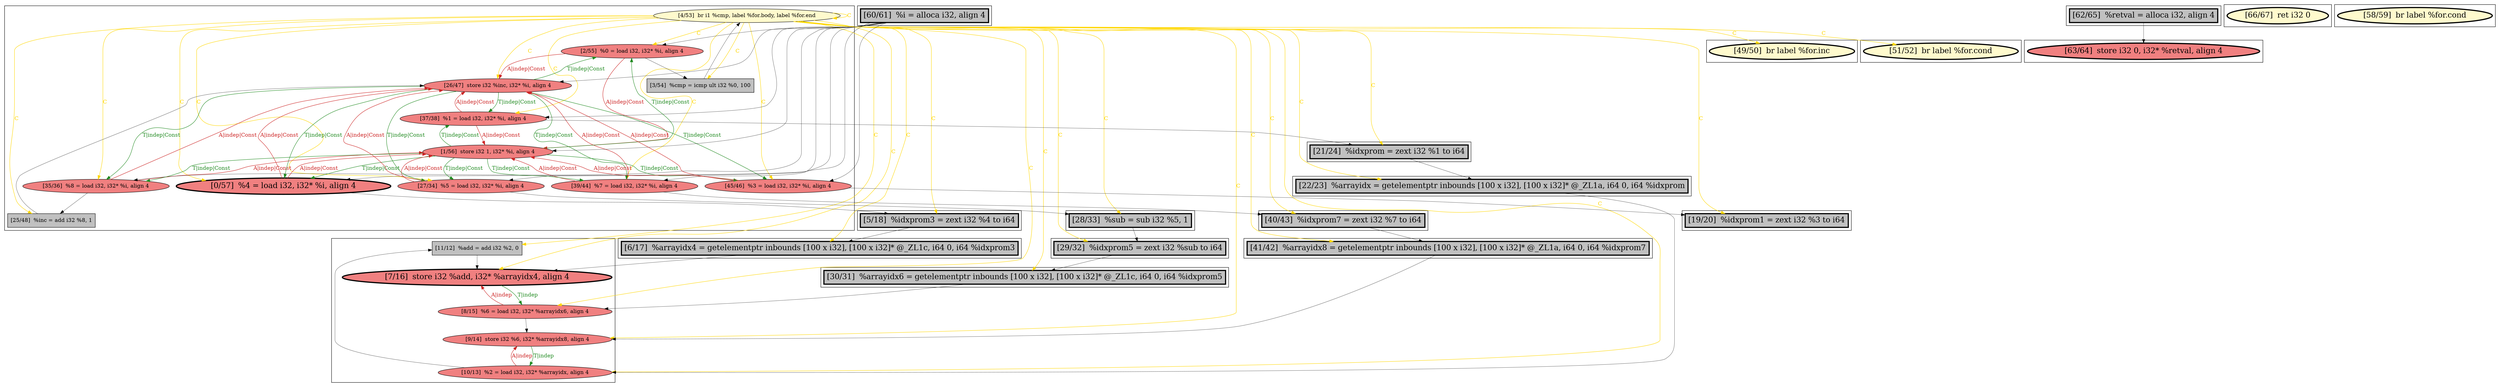 
digraph G {



node146->node125 [style=solid,color=gold,label="C",penwidth=1.0,fontcolor=gold ]
node146->node130 [style=solid,color=gold,label="C",penwidth=1.0,fontcolor=gold ]
node146->node154 [style=solid,color=gold,label="C",penwidth=1.0,fontcolor=gold ]
node146->node131 [style=solid,color=gold,label="C",penwidth=1.0,fontcolor=gold ]
node146->node146 [style=solid,color=gold,label="C",penwidth=1.0,fontcolor=gold ]
node146->node148 [style=solid,color=gold,label="C",penwidth=1.0,fontcolor=gold ]
node146->node123 [style=solid,color=gold,label="C",penwidth=1.0,fontcolor=gold ]
node146->node141 [style=solid,color=gold,label="C",penwidth=1.0,fontcolor=gold ]
node151->node122 [style=solid,color=black,label="",penwidth=0.5,fontcolor=black ]
node141->node143 [style=solid,color=forestgreen,label="T|indep|Const",penwidth=1.0,fontcolor=forestgreen ]
node137->node152 [style=solid,color=black,label="",penwidth=0.5,fontcolor=black ]
node141->node139 [style=solid,color=forestgreen,label="T|indep|Const",penwidth=1.0,fontcolor=forestgreen ]
node153->node142 [style=solid,color=black,label="",penwidth=0.5,fontcolor=black ]
node146->node143 [style=solid,color=gold,label="C",penwidth=1.0,fontcolor=gold ]
node144->node141 [style=solid,color=firebrick3,label="A|indep|Const",penwidth=1.0,fontcolor=firebrick3 ]
node143->node140 [style=solid,color=black,label="",penwidth=0.5,fontcolor=black ]
node142->node143 [style=solid,color=forestgreen,label="T|indep|Const",penwidth=1.0,fontcolor=forestgreen ]
node123->node122 [style=solid,color=firebrick3,label="A|indep",penwidth=1.0,fontcolor=firebrick3 ]
node141->node144 [style=solid,color=forestgreen,label="T|indep|Const",penwidth=1.0,fontcolor=forestgreen ]
node152->node121 [style=solid,color=black,label="",penwidth=0.5,fontcolor=black ]
node121->node122 [style=solid,color=black,label="",penwidth=0.5,fontcolor=black ]
node142->node145 [style=solid,color=forestgreen,label="T|indep|Const",penwidth=1.0,fontcolor=forestgreen ]
node153->node149 [style=solid,color=black,label="",penwidth=0.5,fontcolor=black ]
node153->node141 [style=solid,color=black,label="",penwidth=0.5,fontcolor=black ]
node153->node148 [style=solid,color=black,label="",penwidth=0.5,fontcolor=black ]
node125->node124 [style=solid,color=black,label="",penwidth=0.5,fontcolor=black ]
node140->node141 [style=solid,color=black,label="",penwidth=0.5,fontcolor=black ]
node154->node123 [style=solid,color=black,label="",penwidth=0.5,fontcolor=black ]
node148->node150 [style=solid,color=black,label="",penwidth=0.5,fontcolor=black ]
node153->node143 [style=solid,color=black,label="",penwidth=0.5,fontcolor=black ]
node146->node137 [style=solid,color=gold,label="C",penwidth=1.0,fontcolor=gold ]
node146->node152 [style=solid,color=gold,label="C",penwidth=1.0,fontcolor=gold ]
node141->node147 [style=solid,color=forestgreen,label="T|indep|Const",penwidth=1.0,fontcolor=forestgreen ]
node141->node148 [style=solid,color=forestgreen,label="T|indep|Const",penwidth=1.0,fontcolor=forestgreen ]
node136->node132 [style=solid,color=black,label="",penwidth=0.5,fontcolor=black ]
node149->node141 [style=solid,color=firebrick3,label="A|indep|Const",penwidth=1.0,fontcolor=firebrick3 ]
node153->node147 [style=solid,color=black,label="",penwidth=0.5,fontcolor=black ]
node146->node121 [style=solid,color=gold,label="C",penwidth=1.0,fontcolor=gold ]
node144->node129 [style=solid,color=black,label="",penwidth=0.5,fontcolor=black ]
node146->node135 [style=solid,color=gold,label="C",penwidth=1.0,fontcolor=gold ]
node146->node144 [style=solid,color=gold,label="C",penwidth=1.0,fontcolor=gold ]
node146->node151 [style=solid,color=gold,label="C",penwidth=1.0,fontcolor=gold ]
node150->node146 [style=solid,color=black,label="",penwidth=0.5,fontcolor=black ]
node142->node148 [style=solid,color=forestgreen,label="T|indep|Const",penwidth=1.0,fontcolor=forestgreen ]
node146->node149 [style=solid,color=gold,label="C",penwidth=1.0,fontcolor=gold ]
node142->node139 [style=solid,color=forestgreen,label="T|indep|Const",penwidth=1.0,fontcolor=forestgreen ]
node146->node129 [style=solid,color=gold,label="C",penwidth=1.0,fontcolor=gold ]
node146->node139 [style=solid,color=gold,label="C",penwidth=1.0,fontcolor=gold ]
node146->node122 [style=solid,color=gold,label="C",penwidth=1.0,fontcolor=gold ]
node146->node124 [style=solid,color=gold,label="C",penwidth=1.0,fontcolor=gold ]
node123->node125 [style=solid,color=black,label="",penwidth=0.5,fontcolor=black ]
node149->node142 [style=solid,color=firebrick3,label="A|indep|Const",penwidth=1.0,fontcolor=firebrick3 ]
node146->node127 [style=solid,color=gold,label="C",penwidth=1.0,fontcolor=gold ]
node141->node145 [style=solid,color=forestgreen,label="T|indep|Const",penwidth=1.0,fontcolor=forestgreen ]
node143->node141 [style=solid,color=firebrick3,label="A|indep|Const",penwidth=1.0,fontcolor=firebrick3 ]
node145->node141 [style=solid,color=firebrick3,label="A|indep|Const",penwidth=1.0,fontcolor=firebrick3 ]
node122->node123 [style=solid,color=forestgreen,label="T|indep",penwidth=1.0,fontcolor=forestgreen ]
node131->node154 [style=solid,color=black,label="",penwidth=0.5,fontcolor=black ]
node148->node142 [style=solid,color=firebrick3,label="A|indep|Const",penwidth=1.0,fontcolor=firebrick3 ]
node147->node141 [style=solid,color=firebrick3,label="A|indep|Const",penwidth=1.0,fontcolor=firebrick3 ]
node146->node140 [style=solid,color=gold,label="C",penwidth=1.0,fontcolor=gold ]
node142->node144 [style=solid,color=forestgreen,label="T|indep|Const",penwidth=1.0,fontcolor=forestgreen ]
node139->node141 [style=solid,color=firebrick3,label="A|indep|Const",penwidth=1.0,fontcolor=firebrick3 ]
node146->node134 [style=solid,color=gold,label="C",penwidth=1.0,fontcolor=gold ]
node144->node142 [style=solid,color=firebrick3,label="A|indep|Const",penwidth=1.0,fontcolor=firebrick3 ]
node153->node145 [style=solid,color=black,label="",penwidth=0.5,fontcolor=black ]
node142->node149 [style=solid,color=forestgreen,label="T|indep|Const",penwidth=1.0,fontcolor=forestgreen ]
node146->node147 [style=solid,color=gold,label="C",penwidth=1.0,fontcolor=gold ]
node139->node142 [style=solid,color=firebrick3,label="A|indep|Const",penwidth=1.0,fontcolor=firebrick3 ]
node153->node139 [style=solid,color=black,label="",penwidth=0.5,fontcolor=black ]
node127->node126 [style=solid,color=black,label="",penwidth=0.5,fontcolor=black ]
node145->node142 [style=solid,color=firebrick3,label="A|indep|Const",penwidth=1.0,fontcolor=firebrick3 ]
node146->node133 [style=solid,color=gold,label="C",penwidth=1.0,fontcolor=gold ]
node142->node147 [style=solid,color=forestgreen,label="T|indep|Const",penwidth=1.0,fontcolor=forestgreen ]
node147->node142 [style=solid,color=firebrick3,label="A|indep|Const",penwidth=1.0,fontcolor=firebrick3 ]
node139->node135 [style=solid,color=black,label="",penwidth=0.5,fontcolor=black ]
node149->node130 [style=solid,color=black,label="",penwidth=0.5,fontcolor=black ]
node141->node149 [style=solid,color=forestgreen,label="T|indep|Const",penwidth=1.0,fontcolor=forestgreen ]
node153->node144 [style=solid,color=black,label="",penwidth=0.5,fontcolor=black ]
node146->node126 [style=solid,color=gold,label="C",penwidth=1.0,fontcolor=gold ]
node148->node141 [style=solid,color=firebrick3,label="A|indep|Const",penwidth=1.0,fontcolor=firebrick3 ]
node146->node150 [style=solid,color=gold,label="C",penwidth=1.0,fontcolor=gold ]
node126->node124 [style=solid,color=black,label="",penwidth=0.5,fontcolor=black ]
node129->node137 [style=solid,color=black,label="",penwidth=0.5,fontcolor=black ]
node121->node124 [style=solid,color=firebrick3,label="A|indep",penwidth=1.0,fontcolor=firebrick3 ]
node124->node121 [style=solid,color=forestgreen,label="T|indep",penwidth=1.0,fontcolor=forestgreen ]
node135->node151 [style=solid,color=black,label="",penwidth=0.5,fontcolor=black ]
node145->node127 [style=solid,color=black,label="",penwidth=0.5,fontcolor=black ]
node143->node142 [style=solid,color=firebrick3,label="A|indep|Const",penwidth=1.0,fontcolor=firebrick3 ]
node146->node145 [style=solid,color=gold,label="C",penwidth=1.0,fontcolor=gold ]
node147->node131 [style=solid,color=black,label="",penwidth=0.5,fontcolor=black ]


subgraph cluster18 {


node154 [penwidth=3.0,fontsize=20,fillcolor=grey,label="[22/23]  %arrayidx = getelementptr inbounds [100 x i32], [100 x i32]* @_ZL1a, i64 0, i64 %idxprom",shape=rectangle,style=filled ]



}

subgraph cluster16 {


node152 [penwidth=3.0,fontsize=20,fillcolor=grey,label="[30/31]  %arrayidx6 = getelementptr inbounds [100 x i32], [100 x i32]* @_ZL1c, i64 0, i64 %idxprom5",shape=rectangle,style=filled ]



}

subgraph cluster17 {


node153 [penwidth=3.0,fontsize=20,fillcolor=grey,label="[60/61]  %i = alloca i32, align 4",shape=rectangle,style=filled ]



}

subgraph cluster4 {


node129 [penwidth=3.0,fontsize=20,fillcolor=grey,label="[28/33]  %sub = sub i32 %5, 1",shape=rectangle,style=filled ]



}

subgraph cluster3 {


node128 [penwidth=3.0,fontsize=20,fillcolor=lemonchiffon,label="[66/67]  ret i32 0",shape=ellipse,style=filled ]



}

subgraph cluster2 {


node127 [penwidth=3.0,fontsize=20,fillcolor=grey,label="[5/18]  %idxprom3 = zext i32 %4 to i64",shape=rectangle,style=filled ]



}

subgraph cluster1 {


node126 [penwidth=3.0,fontsize=20,fillcolor=grey,label="[6/17]  %arrayidx4 = getelementptr inbounds [100 x i32], [100 x i32]* @_ZL1c, i64 0, i64 %idxprom3",shape=rectangle,style=filled ]



}

subgraph cluster12 {


node137 [penwidth=3.0,fontsize=20,fillcolor=grey,label="[29/32]  %idxprom5 = zext i32 %sub to i64",shape=rectangle,style=filled ]



}

subgraph cluster5 {


node130 [penwidth=3.0,fontsize=20,fillcolor=grey,label="[19/20]  %idxprom1 = zext i32 %3 to i64",shape=rectangle,style=filled ]



}

subgraph cluster0 {


node125 [fillcolor=grey,label="[11/12]  %add = add i32 %2, 0",shape=rectangle,style=filled ]
node124 [penwidth=3.0,fontsize=20,fillcolor=lightcoral,label="[7/16]  store i32 %add, i32* %arrayidx4, align 4",shape=ellipse,style=filled ]
node123 [fillcolor=lightcoral,label="[10/13]  %2 = load i32, i32* %arrayidx, align 4",shape=ellipse,style=filled ]
node121 [fillcolor=lightcoral,label="[8/15]  %6 = load i32, i32* %arrayidx6, align 4",shape=ellipse,style=filled ]
node122 [fillcolor=lightcoral,label="[9/14]  store i32 %6, i32* %arrayidx8, align 4",shape=ellipse,style=filled ]



}

subgraph cluster6 {


node131 [penwidth=3.0,fontsize=20,fillcolor=grey,label="[21/24]  %idxprom = zext i32 %1 to i64",shape=rectangle,style=filled ]



}

subgraph cluster14 {


node150 [fillcolor=grey,label="[3/54]  %cmp = icmp ult i32 %0, 100",shape=rectangle,style=filled ]
node149 [fillcolor=lightcoral,label="[45/46]  %3 = load i32, i32* %i, align 4",shape=ellipse,style=filled ]
node147 [fillcolor=lightcoral,label="[37/38]  %1 = load i32, i32* %i, align 4",shape=ellipse,style=filled ]
node146 [fillcolor=lemonchiffon,label="[4/53]  br i1 %cmp, label %for.body, label %for.end",shape=ellipse,style=filled ]
node148 [fillcolor=lightcoral,label="[2/55]  %0 = load i32, i32* %i, align 4",shape=ellipse,style=filled ]
node145 [penwidth=3.0,fontsize=20,fillcolor=lightcoral,label="[0/57]  %4 = load i32, i32* %i, align 4",shape=ellipse,style=filled ]
node140 [fillcolor=grey,label="[25/48]  %inc = add i32 %8, 1",shape=rectangle,style=filled ]
node139 [fillcolor=lightcoral,label="[39/44]  %7 = load i32, i32* %i, align 4",shape=ellipse,style=filled ]
node141 [fillcolor=lightcoral,label="[26/47]  store i32 %inc, i32* %i, align 4",shape=ellipse,style=filled ]
node143 [fillcolor=lightcoral,label="[35/36]  %8 = load i32, i32* %i, align 4",shape=ellipse,style=filled ]
node142 [fillcolor=lightcoral,label="[1/56]  store i32 1, i32* %i, align 4",shape=ellipse,style=filled ]
node144 [fillcolor=lightcoral,label="[27/34]  %5 = load i32, i32* %i, align 4",shape=ellipse,style=filled ]



}

subgraph cluster7 {


node132 [penwidth=3.0,fontsize=20,fillcolor=lightcoral,label="[63/64]  store i32 0, i32* %retval, align 4",shape=ellipse,style=filled ]



}

subgraph cluster8 {


node133 [penwidth=3.0,fontsize=20,fillcolor=lemonchiffon,label="[51/52]  br label %for.cond",shape=ellipse,style=filled ]



}

subgraph cluster9 {


node134 [penwidth=3.0,fontsize=20,fillcolor=lemonchiffon,label="[49/50]  br label %for.inc",shape=ellipse,style=filled ]



}

subgraph cluster10 {


node135 [penwidth=3.0,fontsize=20,fillcolor=grey,label="[40/43]  %idxprom7 = zext i32 %7 to i64",shape=rectangle,style=filled ]



}

subgraph cluster11 {


node136 [penwidth=3.0,fontsize=20,fillcolor=grey,label="[62/65]  %retval = alloca i32, align 4",shape=rectangle,style=filled ]



}

subgraph cluster13 {


node138 [penwidth=3.0,fontsize=20,fillcolor=lemonchiffon,label="[58/59]  br label %for.cond",shape=ellipse,style=filled ]



}

subgraph cluster15 {


node151 [penwidth=3.0,fontsize=20,fillcolor=grey,label="[41/42]  %arrayidx8 = getelementptr inbounds [100 x i32], [100 x i32]* @_ZL1a, i64 0, i64 %idxprom7",shape=rectangle,style=filled ]



}

}
